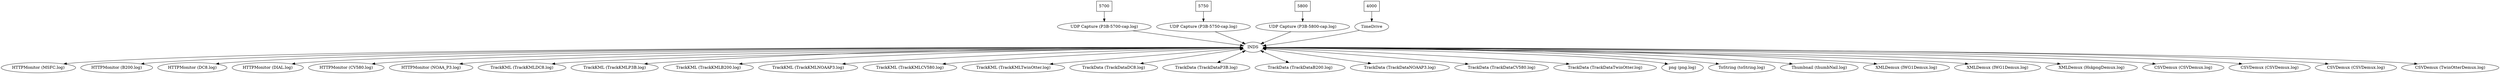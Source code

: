 digraph INDS {
center="true"
ratio="auto"
orientation="portrait"
HTTPMonitor1 [label="HTTPMonitor (MSFC.log)"]
RBNB -> HTTPMonitor1
HTTPMonitor2 [label="HTTPMonitor (B200.log)"]
RBNB -> HTTPMonitor2
HTTPMonitor3 [label="HTTPMonitor (DC8.log)"]
RBNB -> HTTPMonitor3
HTTPMonitor4 [label="HTTPMonitor (DIAL.log)"]
RBNB -> HTTPMonitor4
HTTPMonitor5 [label="HTTPMonitor (CV580.log)"]
RBNB -> HTTPMonitor5
HTTPMonitor6 [label="HTTPMonitor (NOAA_P3.log)"]
RBNB -> HTTPMonitor6
udpCap7port7 [shape="box" label="5700"]
udpCap7 [label="UDP Capture (P3B-5700-cap.log)"]
udpCap7port7 -> udpCap7
udpCap7 -> RBNB
udpCap8port8 [shape="box" label="5750"]
udpCap8 [label="UDP Capture (P3B-5750-cap.log)"]
udpCap8port8 -> udpCap8
udpCap8 -> RBNB
udpCap9port9 [shape="box" label="5800"]
udpCap9 [label="UDP Capture (P3B-5800-cap.log)"]
udpCap9port9 -> udpCap9
udpCap9 -> RBNB
timeDrive10port10 [shape="box" label="4000"]
timeDrive10 [label="TimeDrive"]
timeDrive10port10 -> timeDrive10
timeDrive10 -> RBNB
edge [dir="both"]
RBNB [label="INDS"]
TrackKML11 [label="TrackKML (TrackKMLDC8.log)"]
RBNB -> TrackKML11
TrackKML12 [label="TrackKML (TrackKMLP3B.log)"]
RBNB -> TrackKML12
TrackKML13 [label="TrackKML (TrackKMLB200.log)"]
RBNB -> TrackKML13
TrackKML14 [label="TrackKML (TrackKMLNOAAP3.log)"]
RBNB -> TrackKML14
TrackKML15 [label="TrackKML (TrackKMLCV580.log)"]
RBNB -> TrackKML15
TrackKML16 [label="TrackKML (TrackKMLTwinOtter.log)"]
RBNB -> TrackKML16
TrackData17 [label="TrackData (TrackDataDC8.log)"]
RBNB -> TrackData17
TrackData18 [label="TrackData (TrackDataP3B.log)"]
RBNB -> TrackData18
TrackData19 [label="TrackData (TrackDataB200.log)"]
RBNB -> TrackData19
TrackData20 [label="TrackData (TrackDataNOAAP3.log)"]
RBNB -> TrackData20
TrackData21 [label="TrackData (TrackDataCV580.log)"]
RBNB -> TrackData21
TrackData22 [label="TrackData (TrackDataTwinOtter.log)"]
RBNB -> TrackData22
png23 [label="png (png.log)"]
RBNB -> png23
ToString24 [label="ToString (toString.log)"]
RBNB -> ToString24
Thumbnail25 [label="Thumbnail (thumbNail.log)"]
RBNB -> Thumbnail25
XMLDemux26 [label="XMLDemux (IWG1Demux.log)"]
RBNB -> XMLDemux26
XMLDemux27 [label="XMLDemux (IWG1Demux.log)"]
RBNB -> XMLDemux27
XMLDemux28 [label="XMLDemux (HskpngDemux.log)"]
RBNB -> XMLDemux28
CSVDemux29 [label="CSVDemux (CSVDemux.log)"]
RBNB -> CSVDemux29
CSVDemux30 [label="CSVDemux (CSVDemux.log)"]
RBNB -> CSVDemux30
CSVDemux31 [label="CSVDemux (CSVDemux.log)"]
RBNB -> CSVDemux31
CSVDemux32 [label="CSVDemux (TwinOtterDemux.log)"]
RBNB -> CSVDemux32
}
